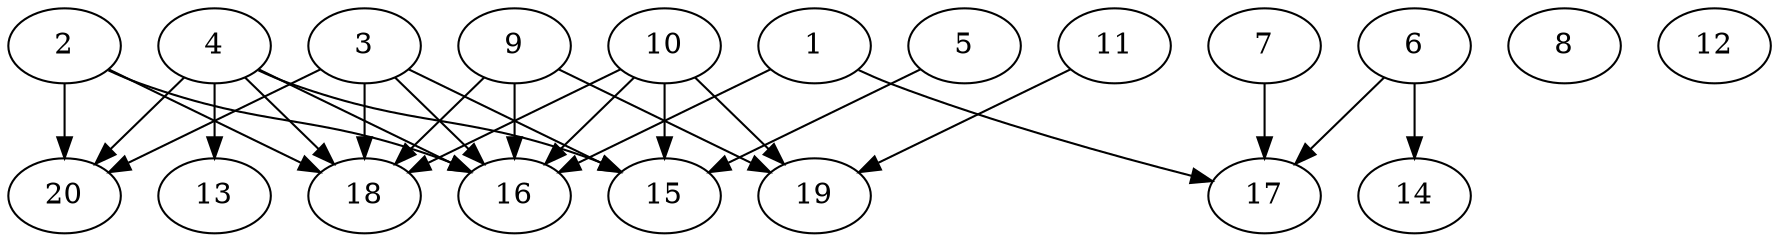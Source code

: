 // DAG automatically generated by daggen at Thu Oct  3 13:58:42 2019
// ./daggen --dot -n 20 --ccr 0.4 --fat 0.9 --regular 0.9 --density 0.6 --mindata 5242880 --maxdata 52428800 
digraph G {
  1 [size="24222720", alpha="0.17", expect_size="9689088"] 
  1 -> 16 [size ="9689088"]
  1 -> 17 [size ="9689088"]
  2 [size="72286720", alpha="0.02", expect_size="28914688"] 
  2 -> 16 [size ="28914688"]
  2 -> 18 [size ="28914688"]
  2 -> 20 [size ="28914688"]
  3 [size="51246080", alpha="0.00", expect_size="20498432"] 
  3 -> 15 [size ="20498432"]
  3 -> 16 [size ="20498432"]
  3 -> 18 [size ="20498432"]
  3 -> 20 [size ="20498432"]
  4 [size="99770880", alpha="0.05", expect_size="39908352"] 
  4 -> 13 [size ="39908352"]
  4 -> 15 [size ="39908352"]
  4 -> 16 [size ="39908352"]
  4 -> 18 [size ="39908352"]
  4 -> 20 [size ="39908352"]
  5 [size="58836480", alpha="0.12", expect_size="23534592"] 
  5 -> 15 [size ="23534592"]
  6 [size="66826240", alpha="0.06", expect_size="26730496"] 
  6 -> 14 [size ="26730496"]
  6 -> 17 [size ="26730496"]
  7 [size="87436800", alpha="0.08", expect_size="34974720"] 
  7 -> 17 [size ="34974720"]
  8 [size="19084800", alpha="0.08", expect_size="7633920"] 
  9 [size="103004160", alpha="0.19", expect_size="41201664"] 
  9 -> 16 [size ="41201664"]
  9 -> 18 [size ="41201664"]
  9 -> 19 [size ="41201664"]
  10 [size="50744320", alpha="0.00", expect_size="20297728"] 
  10 -> 15 [size ="20297728"]
  10 -> 16 [size ="20297728"]
  10 -> 18 [size ="20297728"]
  10 -> 19 [size ="20297728"]
  11 [size="47961600", alpha="0.03", expect_size="19184640"] 
  11 -> 19 [size ="19184640"]
  12 [size="29913600", alpha="0.17", expect_size="11965440"] 
  13 [size="39344640", alpha="0.05", expect_size="15737856"] 
  14 [size="40686080", alpha="0.10", expect_size="16274432"] 
  15 [size="71516160", alpha="0.07", expect_size="28606464"] 
  16 [size="25848320", alpha="0.15", expect_size="10339328"] 
  17 [size="58959360", alpha="0.03", expect_size="23583744"] 
  18 [size="108352000", alpha="0.05", expect_size="43340800"] 
  19 [size="34941440", alpha="0.15", expect_size="13976576"] 
  20 [size="30453760", alpha="0.06", expect_size="12181504"] 
}
